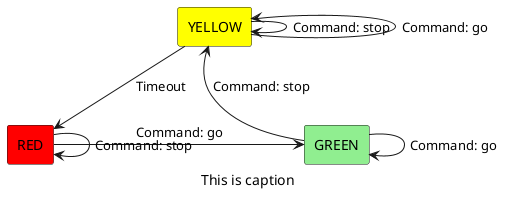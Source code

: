 @startuml THIS IS italic
caption This is caption




rectangle GREEN #lightgreen
rectangle RED #red
rectangle YELLOW #Yellow


YELLOW -> RED: Timeout
RED -> GREEN: Command: go
GREEN -> YELLOW: Command: stop

RED -[hidden]> GREEN
GREEN -[hidden]-> YELLOW

RED -> RED: Command: stop 
YELLOW -> YELLOW: Command: stop
YELLOW <- YELLOW: Command: go
GREEN -> GREEN: Command: go
@enduml